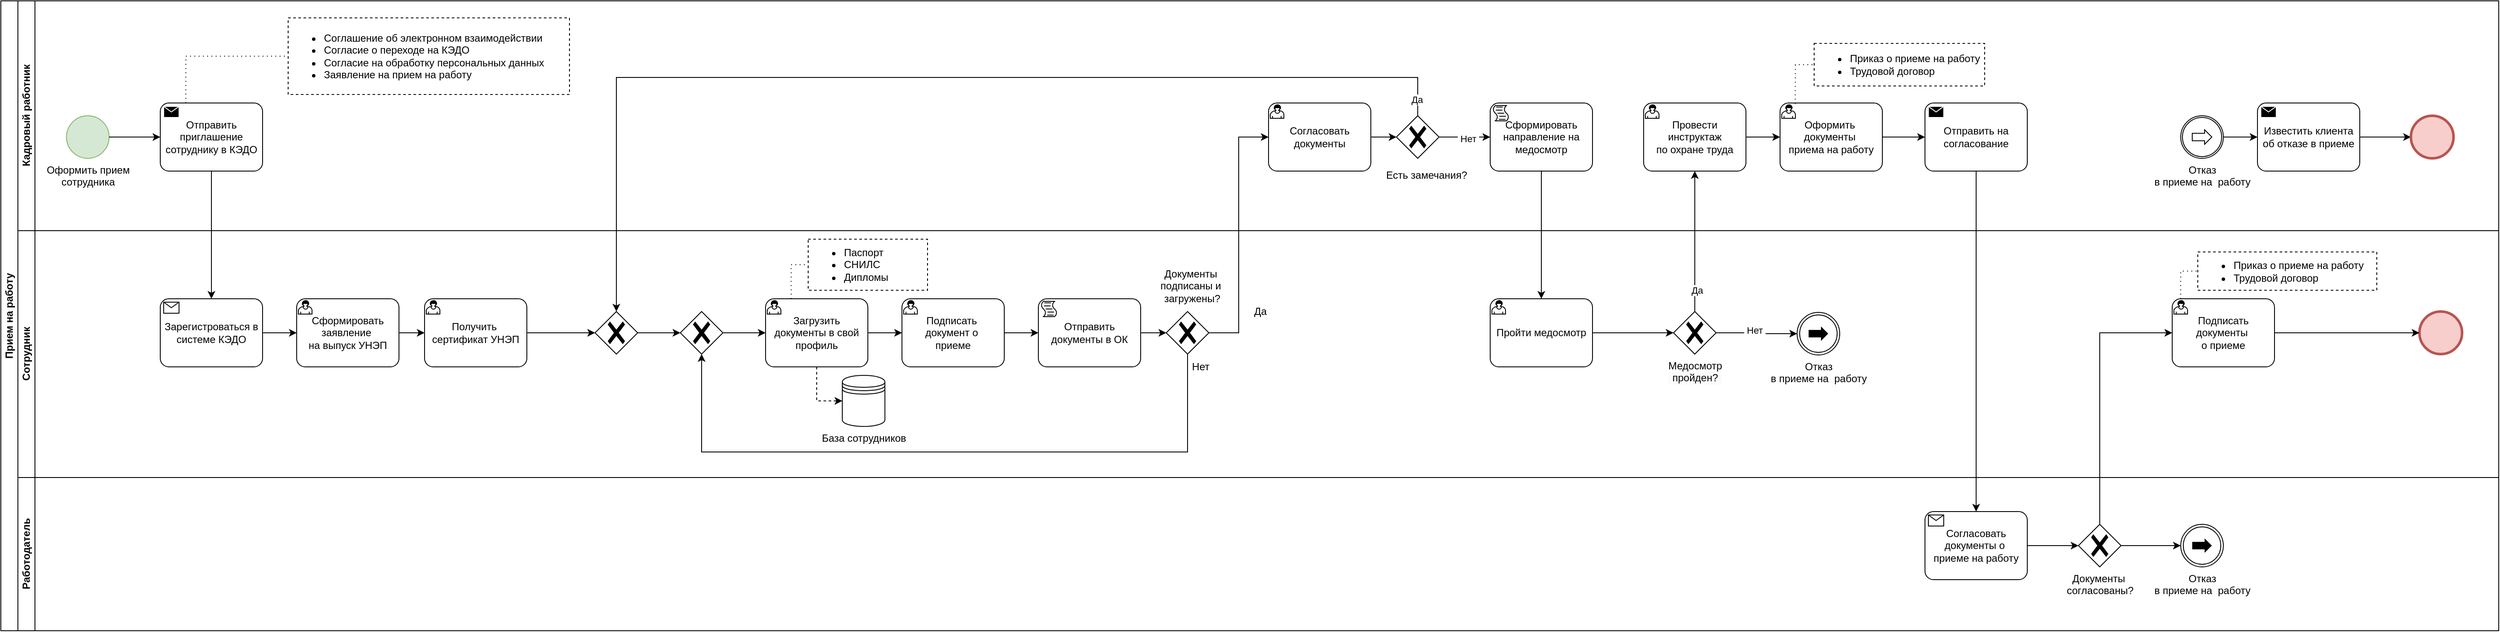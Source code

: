 <mxfile version="24.4.8" type="github">
  <diagram name="Страница — 1" id="LrOz8V3_CL4yAccr49bo">
    <mxGraphModel dx="1991" dy="1109" grid="1" gridSize="10" guides="1" tooltips="1" connect="1" arrows="1" fold="1" page="1" pageScale="1" pageWidth="827" pageHeight="1169" math="0" shadow="0">
      <root>
        <mxCell id="0" />
        <mxCell id="1" parent="0" />
        <mxCell id="-4OjDh-mR03Cg_0oIZPv-1" value="Прием на работу" style="swimlane;html=1;childLayout=stackLayout;resizeParent=1;resizeParentMax=0;horizontal=0;startSize=20;horizontalStack=0;whiteSpace=wrap;container=1;perimeter=none;" vertex="1" parent="1">
          <mxGeometry x="20" y="60" width="2930" height="740" as="geometry" />
        </mxCell>
        <mxCell id="-4OjDh-mR03Cg_0oIZPv-15" style="edgeStyle=orthogonalEdgeStyle;rounded=0;orthogonalLoop=1;jettySize=auto;html=1;entryX=0.5;entryY=0;entryDx=0;entryDy=0;entryPerimeter=0;" edge="1" parent="-4OjDh-mR03Cg_0oIZPv-1" source="-4OjDh-mR03Cg_0oIZPv-14" target="-4OjDh-mR03Cg_0oIZPv-13">
          <mxGeometry relative="1" as="geometry" />
        </mxCell>
        <mxCell id="-4OjDh-mR03Cg_0oIZPv-51" style="edgeStyle=orthogonalEdgeStyle;rounded=0;orthogonalLoop=1;jettySize=auto;html=1;entryX=0;entryY=0.5;entryDx=0;entryDy=0;entryPerimeter=0;" edge="1" parent="-4OjDh-mR03Cg_0oIZPv-1" source="-4OjDh-mR03Cg_0oIZPv-40" target="-4OjDh-mR03Cg_0oIZPv-57">
          <mxGeometry relative="1" as="geometry">
            <mxPoint x="1347" y="180" as="targetPoint" />
          </mxGeometry>
        </mxCell>
        <mxCell id="-4OjDh-mR03Cg_0oIZPv-64" style="edgeStyle=orthogonalEdgeStyle;rounded=0;orthogonalLoop=1;jettySize=auto;html=1;entryX=0.5;entryY=0;entryDx=0;entryDy=0;entryPerimeter=0;" edge="1" parent="-4OjDh-mR03Cg_0oIZPv-1" source="-4OjDh-mR03Cg_0oIZPv-60" target="-4OjDh-mR03Cg_0oIZPv-63">
          <mxGeometry relative="1" as="geometry">
            <Array as="points">
              <mxPoint x="1662" y="90" />
              <mxPoint x="722" y="90" />
            </Array>
          </mxGeometry>
        </mxCell>
        <mxCell id="-4OjDh-mR03Cg_0oIZPv-136" value="&amp;nbsp;Да&amp;nbsp;" style="edgeLabel;html=1;align=center;verticalAlign=middle;resizable=0;points=[];" vertex="1" connectable="0" parent="-4OjDh-mR03Cg_0oIZPv-64">
          <mxGeometry x="-0.97" y="1" relative="1" as="geometry">
            <mxPoint as="offset" />
          </mxGeometry>
        </mxCell>
        <mxCell id="-4OjDh-mR03Cg_0oIZPv-68" style="edgeStyle=orthogonalEdgeStyle;rounded=0;orthogonalLoop=1;jettySize=auto;html=1;entryX=0.5;entryY=0;entryDx=0;entryDy=0;entryPerimeter=0;" edge="1" parent="-4OjDh-mR03Cg_0oIZPv-1" source="-4OjDh-mR03Cg_0oIZPv-65" target="-4OjDh-mR03Cg_0oIZPv-67">
          <mxGeometry relative="1" as="geometry" />
        </mxCell>
        <mxCell id="-4OjDh-mR03Cg_0oIZPv-85" style="edgeStyle=orthogonalEdgeStyle;rounded=0;orthogonalLoop=1;jettySize=auto;html=1;" edge="1" parent="-4OjDh-mR03Cg_0oIZPv-1" source="-4OjDh-mR03Cg_0oIZPv-69" target="-4OjDh-mR03Cg_0oIZPv-84">
          <mxGeometry relative="1" as="geometry" />
        </mxCell>
        <mxCell id="-4OjDh-mR03Cg_0oIZPv-107" value="&amp;nbsp; Да&amp;nbsp;" style="edgeLabel;html=1;align=center;verticalAlign=middle;resizable=0;points=[];" vertex="1" connectable="0" parent="-4OjDh-mR03Cg_0oIZPv-85">
          <mxGeometry x="-0.693" y="-1" relative="1" as="geometry">
            <mxPoint as="offset" />
          </mxGeometry>
        </mxCell>
        <mxCell id="-4OjDh-mR03Cg_0oIZPv-92" style="edgeStyle=orthogonalEdgeStyle;rounded=0;orthogonalLoop=1;jettySize=auto;html=1;entryX=0.5;entryY=0;entryDx=0;entryDy=0;entryPerimeter=0;" edge="1" parent="-4OjDh-mR03Cg_0oIZPv-1" source="-4OjDh-mR03Cg_0oIZPv-89" target="-4OjDh-mR03Cg_0oIZPv-91">
          <mxGeometry relative="1" as="geometry" />
        </mxCell>
        <mxCell id="-4OjDh-mR03Cg_0oIZPv-2" value="Кадровый работник" style="swimlane;html=1;startSize=20;horizontal=0;perimeter=backbonePerimeter;" vertex="1" parent="-4OjDh-mR03Cg_0oIZPv-1">
          <mxGeometry x="20" width="2910" height="270" as="geometry" />
        </mxCell>
        <mxCell id="-4OjDh-mR03Cg_0oIZPv-5" value="Оформить прием&lt;div&gt;сотрудника&lt;/div&gt;" style="points=[[0.145,0.145,0],[0.5,0,0],[0.855,0.145,0],[1,0.5,0],[0.855,0.855,0],[0.5,1,0],[0.145,0.855,0],[0,0.5,0]];shape=mxgraph.bpmn.event;html=1;verticalLabelPosition=bottom;labelBackgroundColor=#ffffff;verticalAlign=top;align=center;perimeter=ellipsePerimeter;outlineConnect=0;aspect=fixed;outline=standard;symbol=general;fillColor=#d5e8d4;strokeColor=#82b366;" vertex="1" parent="-4OjDh-mR03Cg_0oIZPv-2">
          <mxGeometry x="57" y="135" width="50" height="50" as="geometry" />
        </mxCell>
        <mxCell id="-4OjDh-mR03Cg_0oIZPv-7" value="&lt;ul&gt;&lt;li&gt;Соглашение об электронном взаимодействии&lt;/li&gt;&lt;li&gt;Согласие о переходе на КЭДО&lt;/li&gt;&lt;li&gt;Согласие на обработку персональных данных&lt;/li&gt;&lt;li&gt;Заявление на прием на работу&lt;/li&gt;&lt;/ul&gt;" style="text;html=1;strokeColor=default;fillColor=none;align=left;verticalAlign=middle;whiteSpace=wrap;rounded=0;dashed=1;perimeterSpacing=1;perimeter=orthogonalPerimeter;absoluteArcSize=0;" vertex="1" parent="-4OjDh-mR03Cg_0oIZPv-2">
          <mxGeometry x="317" y="20" width="330" height="90" as="geometry" />
        </mxCell>
        <mxCell id="-4OjDh-mR03Cg_0oIZPv-8" value="" style="edgeStyle=elbowEdgeStyle;fontSize=12;html=1;endFill=0;startFill=0;endSize=6;startSize=6;dashed=1;dashPattern=1 4;endArrow=none;startArrow=none;rounded=0;exitX=0.25;exitY=0;exitDx=0;exitDy=0;exitPerimeter=0;entryX=0;entryY=0.5;entryDx=0;entryDy=0;" edge="1" parent="-4OjDh-mR03Cg_0oIZPv-2" source="-4OjDh-mR03Cg_0oIZPv-14" target="-4OjDh-mR03Cg_0oIZPv-7">
          <mxGeometry width="160" relative="1" as="geometry">
            <mxPoint x="27" y="120" as="sourcePoint" />
            <mxPoint x="187" y="59" as="targetPoint" />
            <Array as="points">
              <mxPoint x="197" y="90" />
            </Array>
          </mxGeometry>
        </mxCell>
        <mxCell id="-4OjDh-mR03Cg_0oIZPv-14" value="Отправить приглашение сотруднику в КЭДО" style="points=[[0.25,0,0],[0.5,0,0],[0.75,0,0],[1,0.25,0],[1,0.5,0],[1,0.75,0],[0.75,1,0],[0.5,1,0],[0.25,1,0],[0,0.75,0],[0,0.5,0],[0,0.25,0]];shape=mxgraph.bpmn.task;whiteSpace=wrap;rectStyle=rounded;size=10;html=1;container=1;expand=0;collapsible=0;taskMarker=send;" vertex="1" parent="-4OjDh-mR03Cg_0oIZPv-2">
          <mxGeometry x="167" y="120" width="120" height="80" as="geometry" />
        </mxCell>
        <mxCell id="-4OjDh-mR03Cg_0oIZPv-61" style="edgeStyle=orthogonalEdgeStyle;rounded=0;orthogonalLoop=1;jettySize=auto;html=1;" edge="1" parent="-4OjDh-mR03Cg_0oIZPv-2" source="-4OjDh-mR03Cg_0oIZPv-57" target="-4OjDh-mR03Cg_0oIZPv-60">
          <mxGeometry relative="1" as="geometry" />
        </mxCell>
        <mxCell id="-4OjDh-mR03Cg_0oIZPv-57" value="Согласовать&lt;div&gt;документы&lt;/div&gt;" style="points=[[0.25,0,0],[0.5,0,0],[0.75,0,0],[1,0.25,0],[1,0.5,0],[1,0.75,0],[0.75,1,0],[0.5,1,0],[0.25,1,0],[0,0.75,0],[0,0.5,0],[0,0.25,0]];shape=mxgraph.bpmn.task;whiteSpace=wrap;rectStyle=rounded;size=10;html=1;container=1;expand=0;collapsible=0;taskMarker=user;" vertex="1" parent="-4OjDh-mR03Cg_0oIZPv-2">
          <mxGeometry x="1467" y="120" width="120" height="80" as="geometry" />
        </mxCell>
        <mxCell id="-4OjDh-mR03Cg_0oIZPv-55" value="&lt;span style=&quot;background-color: rgb(255, 255, 255);&quot;&gt;Есть замечания?&lt;/span&gt;" style="text;html=1;align=center;verticalAlign=middle;resizable=0;points=[];autosize=1;strokeColor=none;fillColor=none;" vertex="1" parent="-4OjDh-mR03Cg_0oIZPv-2">
          <mxGeometry x="1592" y="190" width="120" height="30" as="geometry" />
        </mxCell>
        <mxCell id="-4OjDh-mR03Cg_0oIZPv-60" value="" style="points=[[0.25,0.25,0],[0.5,0,0],[0.75,0.25,0],[1,0.5,0],[0.75,0.75,0],[0.5,1,0],[0.25,0.75,0],[0,0.5,0]];shape=mxgraph.bpmn.gateway2;html=1;verticalLabelPosition=bottom;labelBackgroundColor=#ffffff;verticalAlign=top;align=center;perimeter=rhombusPerimeter;outlineConnect=0;outline=none;symbol=none;gwType=exclusive;" vertex="1" parent="-4OjDh-mR03Cg_0oIZPv-2">
          <mxGeometry x="1617" y="135" width="50" height="50" as="geometry" />
        </mxCell>
        <mxCell id="-4OjDh-mR03Cg_0oIZPv-65" value="Сформировать&lt;div&gt;направление на медосмотр&lt;/div&gt;" style="points=[[0.25,0,0],[0.5,0,0],[0.75,0,0],[1,0.25,0],[1,0.5,0],[1,0.75,0],[0.75,1,0],[0.5,1,0],[0.25,1,0],[0,0.75,0],[0,0.5,0],[0,0.25,0]];shape=mxgraph.bpmn.task;whiteSpace=wrap;rectStyle=rounded;size=10;html=1;container=1;expand=0;collapsible=0;taskMarker=script;" vertex="1" parent="-4OjDh-mR03Cg_0oIZPv-2">
          <mxGeometry x="1727" y="120" width="120" height="80" as="geometry" />
        </mxCell>
        <mxCell id="-4OjDh-mR03Cg_0oIZPv-66" style="edgeStyle=orthogonalEdgeStyle;rounded=0;orthogonalLoop=1;jettySize=auto;html=1;entryX=0;entryY=0.5;entryDx=0;entryDy=0;entryPerimeter=0;" edge="1" parent="-4OjDh-mR03Cg_0oIZPv-2" source="-4OjDh-mR03Cg_0oIZPv-60" target="-4OjDh-mR03Cg_0oIZPv-65">
          <mxGeometry relative="1" as="geometry" />
        </mxCell>
        <mxCell id="-4OjDh-mR03Cg_0oIZPv-135" value="&amp;nbsp;Нет&amp;nbsp;" style="edgeLabel;html=1;align=center;verticalAlign=middle;resizable=0;points=[];" vertex="1" connectable="0" parent="-4OjDh-mR03Cg_0oIZPv-66">
          <mxGeometry x="0.137" y="-2" relative="1" as="geometry">
            <mxPoint as="offset" />
          </mxGeometry>
        </mxCell>
        <mxCell id="-4OjDh-mR03Cg_0oIZPv-87" value="" style="edgeStyle=orthogonalEdgeStyle;rounded=0;orthogonalLoop=1;jettySize=auto;html=1;" edge="1" parent="-4OjDh-mR03Cg_0oIZPv-2" source="-4OjDh-mR03Cg_0oIZPv-84" target="-4OjDh-mR03Cg_0oIZPv-86">
          <mxGeometry relative="1" as="geometry" />
        </mxCell>
        <mxCell id="-4OjDh-mR03Cg_0oIZPv-84" value="Провести инструктаж&lt;div&gt;по охране труда&lt;/div&gt;" style="points=[[0.25,0,0],[0.5,0,0],[0.75,0,0],[1,0.25,0],[1,0.5,0],[1,0.75,0],[0.75,1,0],[0.5,1,0],[0.25,1,0],[0,0.75,0],[0,0.5,0],[0,0.25,0]];shape=mxgraph.bpmn.task;whiteSpace=wrap;rectStyle=rounded;size=10;html=1;container=1;expand=0;collapsible=0;taskMarker=user;" vertex="1" parent="-4OjDh-mR03Cg_0oIZPv-2">
          <mxGeometry x="1907" y="120" width="120" height="80" as="geometry" />
        </mxCell>
        <mxCell id="-4OjDh-mR03Cg_0oIZPv-86" value="Оформить&amp;nbsp; документы&amp;nbsp;&lt;div&gt;приема на работу&lt;/div&gt;" style="points=[[0.25,0,0],[0.5,0,0],[0.75,0,0],[1,0.25,0],[1,0.5,0],[1,0.75,0],[0.75,1,0],[0.5,1,0],[0.25,1,0],[0,0.75,0],[0,0.5,0],[0,0.25,0]];shape=mxgraph.bpmn.task;whiteSpace=wrap;rectStyle=rounded;size=10;html=1;container=1;expand=0;collapsible=0;taskMarker=user;" vertex="1" parent="-4OjDh-mR03Cg_0oIZPv-2">
          <mxGeometry x="2067" y="120" width="120" height="80" as="geometry" />
        </mxCell>
        <mxCell id="-4OjDh-mR03Cg_0oIZPv-89" value="Отправить на согласование" style="points=[[0.25,0,0],[0.5,0,0],[0.75,0,0],[1,0.25,0],[1,0.5,0],[1,0.75,0],[0.75,1,0],[0.5,1,0],[0.25,1,0],[0,0.75,0],[0,0.5,0],[0,0.25,0]];shape=mxgraph.bpmn.task;whiteSpace=wrap;rectStyle=rounded;size=10;html=1;container=1;expand=0;collapsible=0;taskMarker=send;" vertex="1" parent="-4OjDh-mR03Cg_0oIZPv-2">
          <mxGeometry x="2237" y="120" width="120" height="80" as="geometry" />
        </mxCell>
        <mxCell id="-4OjDh-mR03Cg_0oIZPv-90" style="edgeStyle=orthogonalEdgeStyle;rounded=0;orthogonalLoop=1;jettySize=auto;html=1;entryX=0;entryY=0.5;entryDx=0;entryDy=0;entryPerimeter=0;" edge="1" parent="-4OjDh-mR03Cg_0oIZPv-2" source="-4OjDh-mR03Cg_0oIZPv-86" target="-4OjDh-mR03Cg_0oIZPv-89">
          <mxGeometry relative="1" as="geometry" />
        </mxCell>
        <mxCell id="-4OjDh-mR03Cg_0oIZPv-115" value="Отказ&lt;div&gt;в приеме на&amp;nbsp; работу&lt;/div&gt;" style="points=[[0.145,0.145,0],[0.5,0,0],[0.855,0.145,0],[1,0.5,0],[0.855,0.855,0],[0.5,1,0],[0.145,0.855,0],[0,0.5,0]];shape=mxgraph.bpmn.event;html=1;verticalLabelPosition=bottom;labelBackgroundColor=#ffffff;verticalAlign=top;align=center;perimeter=ellipsePerimeter;outlineConnect=0;aspect=fixed;outline=catching;symbol=link;" vertex="1" parent="-4OjDh-mR03Cg_0oIZPv-2">
          <mxGeometry x="2537" y="135" width="50" height="50" as="geometry" />
        </mxCell>
        <mxCell id="-4OjDh-mR03Cg_0oIZPv-129" style="edgeStyle=orthogonalEdgeStyle;rounded=0;orthogonalLoop=1;jettySize=auto;html=1;" edge="1" parent="-4OjDh-mR03Cg_0oIZPv-2" source="-4OjDh-mR03Cg_0oIZPv-124" target="-4OjDh-mR03Cg_0oIZPv-128">
          <mxGeometry relative="1" as="geometry" />
        </mxCell>
        <mxCell id="-4OjDh-mR03Cg_0oIZPv-128" value="" style="points=[[0.145,0.145,0],[0.5,0,0],[0.855,0.145,0],[1,0.5,0],[0.855,0.855,0],[0.5,1,0],[0.145,0.855,0],[0,0.5,0]];shape=mxgraph.bpmn.event;html=1;verticalLabelPosition=bottom;labelBackgroundColor=#ffffff;verticalAlign=top;align=center;perimeter=ellipsePerimeter;outlineConnect=0;aspect=fixed;outline=end;symbol=terminate2;fillColor=#f8cecc;strokeColor=#b85450;" vertex="1" parent="-4OjDh-mR03Cg_0oIZPv-2">
          <mxGeometry x="2807" y="135" width="50" height="50" as="geometry" />
        </mxCell>
        <mxCell id="-4OjDh-mR03Cg_0oIZPv-130" value="" style="edgeStyle=orthogonalEdgeStyle;rounded=0;orthogonalLoop=1;jettySize=auto;html=1;entryX=0;entryY=0.5;entryDx=0;entryDy=0;entryPerimeter=0;" edge="1" parent="-4OjDh-mR03Cg_0oIZPv-2" source="-4OjDh-mR03Cg_0oIZPv-115" target="-4OjDh-mR03Cg_0oIZPv-124">
          <mxGeometry relative="1" as="geometry">
            <mxPoint x="2647" y="220" as="sourcePoint" />
            <mxPoint x="2857" y="220" as="targetPoint" />
          </mxGeometry>
        </mxCell>
        <mxCell id="-4OjDh-mR03Cg_0oIZPv-124" value="Известить клиента&lt;div&gt;об отказе в приеме&lt;/div&gt;" style="points=[[0.25,0,0],[0.5,0,0],[0.75,0,0],[1,0.25,0],[1,0.5,0],[1,0.75,0],[0.75,1,0],[0.5,1,0],[0.25,1,0],[0,0.75,0],[0,0.5,0],[0,0.25,0]];shape=mxgraph.bpmn.task;whiteSpace=wrap;rectStyle=rounded;size=10;html=1;container=1;expand=0;collapsible=0;taskMarker=send;" vertex="1" parent="-4OjDh-mR03Cg_0oIZPv-2">
          <mxGeometry x="2627" y="120" width="120" height="80" as="geometry" />
        </mxCell>
        <mxCell id="-4OjDh-mR03Cg_0oIZPv-131" value="&lt;ul&gt;&lt;li&gt;Приказ о приеме на работу&lt;/li&gt;&lt;li&gt;Трудовой договор&lt;/li&gt;&lt;/ul&gt;" style="text;html=1;strokeColor=default;fillColor=none;align=left;verticalAlign=middle;whiteSpace=wrap;rounded=0;dashed=1;perimeterSpacing=1;perimeter=orthogonalPerimeter;absoluteArcSize=0;" vertex="1" parent="-4OjDh-mR03Cg_0oIZPv-2">
          <mxGeometry x="2107" y="50" width="200" height="50" as="geometry" />
        </mxCell>
        <mxCell id="-4OjDh-mR03Cg_0oIZPv-133" value="" style="edgeStyle=elbowEdgeStyle;fontSize=12;html=1;endFill=0;startFill=0;endSize=6;startSize=6;dashed=1;dashPattern=1 4;endArrow=none;startArrow=none;rounded=0;exitX=0.148;exitY=0.012;exitDx=0;exitDy=0;exitPerimeter=0;entryX=0;entryY=0.5;entryDx=0;entryDy=0;" edge="1" parent="-4OjDh-mR03Cg_0oIZPv-2" source="-4OjDh-mR03Cg_0oIZPv-86" target="-4OjDh-mR03Cg_0oIZPv-131">
          <mxGeometry width="160" relative="1" as="geometry">
            <mxPoint x="1967" y="60" as="sourcePoint" />
            <mxPoint x="2127" y="60" as="targetPoint" />
            <Array as="points">
              <mxPoint x="2085" y="90" />
            </Array>
          </mxGeometry>
        </mxCell>
        <mxCell id="-4OjDh-mR03Cg_0oIZPv-138" style="edgeStyle=orthogonalEdgeStyle;rounded=0;orthogonalLoop=1;jettySize=auto;html=1;entryX=0;entryY=0.5;entryDx=0;entryDy=0;entryPerimeter=0;" edge="1" parent="-4OjDh-mR03Cg_0oIZPv-2" source="-4OjDh-mR03Cg_0oIZPv-5" target="-4OjDh-mR03Cg_0oIZPv-14">
          <mxGeometry relative="1" as="geometry" />
        </mxCell>
        <mxCell id="-4OjDh-mR03Cg_0oIZPv-3" value="Сотрудник" style="swimlane;html=1;startSize=20;horizontal=0;" vertex="1" parent="-4OjDh-mR03Cg_0oIZPv-1">
          <mxGeometry x="20" y="270" width="2910" height="290" as="geometry" />
        </mxCell>
        <mxCell id="-4OjDh-mR03Cg_0oIZPv-13" value="Зарегистроваться в системе КЭДО" style="points=[[0.25,0,0],[0.5,0,0],[0.75,0,0],[1,0.25,0],[1,0.5,0],[1,0.75,0],[0.75,1,0],[0.5,1,0],[0.25,1,0],[0,0.75,0],[0,0.5,0],[0,0.25,0]];shape=mxgraph.bpmn.task;whiteSpace=wrap;rectStyle=rounded;size=10;html=1;container=1;expand=0;collapsible=0;taskMarker=receive;" vertex="1" parent="-4OjDh-mR03Cg_0oIZPv-3">
          <mxGeometry x="167" y="80" width="120" height="80" as="geometry" />
        </mxCell>
        <mxCell id="-4OjDh-mR03Cg_0oIZPv-20" value="Сформировать заявление&amp;nbsp;&lt;div&gt;на выпуск УНЭП&lt;/div&gt;" style="points=[[0.25,0,0],[0.5,0,0],[0.75,0,0],[1,0.25,0],[1,0.5,0],[1,0.75,0],[0.75,1,0],[0.5,1,0],[0.25,1,0],[0,0.75,0],[0,0.5,0],[0,0.25,0]];shape=mxgraph.bpmn.task;whiteSpace=wrap;rectStyle=rounded;size=10;html=1;container=1;expand=0;collapsible=0;taskMarker=user;" vertex="1" parent="-4OjDh-mR03Cg_0oIZPv-3">
          <mxGeometry x="327" y="80" width="120" height="80" as="geometry" />
        </mxCell>
        <mxCell id="-4OjDh-mR03Cg_0oIZPv-21" style="edgeStyle=orthogonalEdgeStyle;rounded=0;orthogonalLoop=1;jettySize=auto;html=1;entryX=0;entryY=0.5;entryDx=0;entryDy=0;entryPerimeter=0;" edge="1" parent="-4OjDh-mR03Cg_0oIZPv-3" source="-4OjDh-mR03Cg_0oIZPv-13" target="-4OjDh-mR03Cg_0oIZPv-20">
          <mxGeometry relative="1" as="geometry" />
        </mxCell>
        <mxCell id="-4OjDh-mR03Cg_0oIZPv-38" value="" style="edgeStyle=orthogonalEdgeStyle;rounded=0;orthogonalLoop=1;jettySize=auto;html=1;" edge="1" parent="-4OjDh-mR03Cg_0oIZPv-3" source="-4OjDh-mR03Cg_0oIZPv-63" target="-4OjDh-mR03Cg_0oIZPv-37">
          <mxGeometry relative="1" as="geometry" />
        </mxCell>
        <mxCell id="-4OjDh-mR03Cg_0oIZPv-22" value="Получить&amp;nbsp;&lt;div&gt;сертификат УНЭП&lt;/div&gt;" style="points=[[0.25,0,0],[0.5,0,0],[0.75,0,0],[1,0.25,0],[1,0.5,0],[1,0.75,0],[0.75,1,0],[0.5,1,0],[0.25,1,0],[0,0.75,0],[0,0.5,0],[0,0.25,0]];shape=mxgraph.bpmn.task;whiteSpace=wrap;rectStyle=rounded;size=10;html=1;container=1;expand=0;collapsible=0;taskMarker=user;" vertex="1" parent="-4OjDh-mR03Cg_0oIZPv-3">
          <mxGeometry x="477" y="80" width="120" height="80" as="geometry" />
        </mxCell>
        <mxCell id="-4OjDh-mR03Cg_0oIZPv-25" style="edgeStyle=orthogonalEdgeStyle;rounded=0;orthogonalLoop=1;jettySize=auto;html=1;entryX=0;entryY=0.5;entryDx=0;entryDy=0;entryPerimeter=0;" edge="1" parent="-4OjDh-mR03Cg_0oIZPv-3" source="-4OjDh-mR03Cg_0oIZPv-20" target="-4OjDh-mR03Cg_0oIZPv-22">
          <mxGeometry relative="1" as="geometry" />
        </mxCell>
        <mxCell id="-4OjDh-mR03Cg_0oIZPv-30" style="edgeStyle=orthogonalEdgeStyle;rounded=0;orthogonalLoop=1;jettySize=auto;html=1;" edge="1" parent="-4OjDh-mR03Cg_0oIZPv-3" source="-4OjDh-mR03Cg_0oIZPv-26" target="-4OjDh-mR03Cg_0oIZPv-29">
          <mxGeometry relative="1" as="geometry" />
        </mxCell>
        <mxCell id="-4OjDh-mR03Cg_0oIZPv-35" style="edgeStyle=orthogonalEdgeStyle;rounded=0;orthogonalLoop=1;jettySize=auto;html=1;entryX=0;entryY=0.5;entryDx=0;entryDy=0;dashed=1;" edge="1" parent="-4OjDh-mR03Cg_0oIZPv-3" source="-4OjDh-mR03Cg_0oIZPv-26" target="-4OjDh-mR03Cg_0oIZPv-34">
          <mxGeometry relative="1" as="geometry" />
        </mxCell>
        <mxCell id="-4OjDh-mR03Cg_0oIZPv-26" value="Загрузить документы в свой профиль" style="points=[[0.25,0,0],[0.5,0,0],[0.75,0,0],[1,0.25,0],[1,0.5,0],[1,0.75,0],[0.75,1,0],[0.5,1,0],[0.25,1,0],[0,0.75,0],[0,0.5,0],[0,0.25,0]];shape=mxgraph.bpmn.task;whiteSpace=wrap;rectStyle=rounded;size=10;html=1;container=1;expand=0;collapsible=0;taskMarker=user;" vertex="1" parent="-4OjDh-mR03Cg_0oIZPv-3">
          <mxGeometry x="877" y="80" width="120" height="80" as="geometry" />
        </mxCell>
        <mxCell id="-4OjDh-mR03Cg_0oIZPv-44" style="edgeStyle=orthogonalEdgeStyle;rounded=0;orthogonalLoop=1;jettySize=auto;html=1;" edge="1" parent="-4OjDh-mR03Cg_0oIZPv-3" source="-4OjDh-mR03Cg_0oIZPv-29" target="-4OjDh-mR03Cg_0oIZPv-43">
          <mxGeometry relative="1" as="geometry" />
        </mxCell>
        <mxCell id="-4OjDh-mR03Cg_0oIZPv-29" value="Подписать&amp;nbsp;&lt;div&gt;документ о&amp;nbsp;&lt;/div&gt;&lt;div&gt;приеме&lt;/div&gt;" style="points=[[0.25,0,0],[0.5,0,0],[0.75,0,0],[1,0.25,0],[1,0.5,0],[1,0.75,0],[0.75,1,0],[0.5,1,0],[0.25,1,0],[0,0.75,0],[0,0.5,0],[0,0.25,0]];shape=mxgraph.bpmn.task;whiteSpace=wrap;rectStyle=rounded;size=10;html=1;container=1;expand=0;collapsible=0;taskMarker=user;" vertex="1" parent="-4OjDh-mR03Cg_0oIZPv-3">
          <mxGeometry x="1037" y="80" width="120" height="80" as="geometry" />
        </mxCell>
        <mxCell id="-4OjDh-mR03Cg_0oIZPv-31" value="&lt;ul&gt;&lt;li&gt;Паспорт&lt;/li&gt;&lt;li&gt;СНИЛС&lt;/li&gt;&lt;li&gt;Дипломы&lt;/li&gt;&lt;/ul&gt;" style="text;html=1;strokeColor=default;fillColor=none;align=left;verticalAlign=middle;whiteSpace=wrap;rounded=0;dashed=1;perimeterSpacing=1;perimeter=orthogonalPerimeter;absoluteArcSize=0;" vertex="1" parent="-4OjDh-mR03Cg_0oIZPv-3">
          <mxGeometry x="927" y="10" width="140" height="60" as="geometry" />
        </mxCell>
        <mxCell id="-4OjDh-mR03Cg_0oIZPv-33" value="" style="edgeStyle=elbowEdgeStyle;fontSize=12;html=1;endFill=0;startFill=0;endSize=6;startSize=6;dashed=1;dashPattern=1 4;endArrow=none;startArrow=none;rounded=0;exitX=0.25;exitY=0;exitDx=0;exitDy=0;exitPerimeter=0;entryX=0;entryY=0.5;entryDx=0;entryDy=0;" edge="1" parent="-4OjDh-mR03Cg_0oIZPv-3" source="-4OjDh-mR03Cg_0oIZPv-26" target="-4OjDh-mR03Cg_0oIZPv-31">
          <mxGeometry width="160" relative="1" as="geometry">
            <mxPoint x="717" y="10" as="sourcePoint" />
            <mxPoint x="877" y="10" as="targetPoint" />
            <Array as="points">
              <mxPoint x="907" y="60" />
            </Array>
          </mxGeometry>
        </mxCell>
        <mxCell id="-4OjDh-mR03Cg_0oIZPv-34" value="База сотрудников" style="shape=datastore;html=1;labelPosition=center;verticalLabelPosition=bottom;align=center;verticalAlign=top;" vertex="1" parent="-4OjDh-mR03Cg_0oIZPv-3">
          <mxGeometry x="967" y="170" width="50" height="60" as="geometry" />
        </mxCell>
        <mxCell id="-4OjDh-mR03Cg_0oIZPv-37" value="" style="points=[[0.25,0.25,0],[0.5,0,0],[0.75,0.25,0],[1,0.5,0],[0.75,0.75,0],[0.5,1,0],[0.25,0.75,0],[0,0.5,0]];shape=mxgraph.bpmn.gateway2;html=1;verticalLabelPosition=bottom;labelBackgroundColor=#ffffff;verticalAlign=top;align=center;perimeter=rhombusPerimeter;outlineConnect=0;outline=none;symbol=none;gwType=exclusive;" vertex="1" parent="-4OjDh-mR03Cg_0oIZPv-3">
          <mxGeometry x="777" y="95" width="50" height="50" as="geometry" />
        </mxCell>
        <mxCell id="-4OjDh-mR03Cg_0oIZPv-39" style="edgeStyle=orthogonalEdgeStyle;rounded=0;orthogonalLoop=1;jettySize=auto;html=1;entryX=0;entryY=0.5;entryDx=0;entryDy=0;entryPerimeter=0;" edge="1" parent="-4OjDh-mR03Cg_0oIZPv-3" source="-4OjDh-mR03Cg_0oIZPv-37" target="-4OjDh-mR03Cg_0oIZPv-26">
          <mxGeometry relative="1" as="geometry" />
        </mxCell>
        <mxCell id="-4OjDh-mR03Cg_0oIZPv-42" style="edgeStyle=orthogonalEdgeStyle;rounded=0;orthogonalLoop=1;jettySize=auto;html=1;entryX=0.5;entryY=1;entryDx=0;entryDy=0;entryPerimeter=0;" edge="1" parent="-4OjDh-mR03Cg_0oIZPv-3" source="-4OjDh-mR03Cg_0oIZPv-40" target="-4OjDh-mR03Cg_0oIZPv-37">
          <mxGeometry relative="1" as="geometry">
            <Array as="points">
              <mxPoint x="1372" y="260" />
              <mxPoint x="802" y="260" />
            </Array>
          </mxGeometry>
        </mxCell>
        <mxCell id="-4OjDh-mR03Cg_0oIZPv-43" value="Отправить документы в ОК" style="points=[[0.25,0,0],[0.5,0,0],[0.75,0,0],[1,0.25,0],[1,0.5,0],[1,0.75,0],[0.75,1,0],[0.5,1,0],[0.25,1,0],[0,0.75,0],[0,0.5,0],[0,0.25,0]];shape=mxgraph.bpmn.task;whiteSpace=wrap;rectStyle=rounded;size=10;html=1;container=1;expand=0;collapsible=0;taskMarker=script;" vertex="1" parent="-4OjDh-mR03Cg_0oIZPv-3">
          <mxGeometry x="1197" y="80" width="120" height="80" as="geometry" />
        </mxCell>
        <mxCell id="-4OjDh-mR03Cg_0oIZPv-45" style="edgeStyle=orthogonalEdgeStyle;rounded=0;orthogonalLoop=1;jettySize=auto;html=1;entryX=0;entryY=0.5;entryDx=0;entryDy=0;entryPerimeter=0;" edge="1" parent="-4OjDh-mR03Cg_0oIZPv-3" source="-4OjDh-mR03Cg_0oIZPv-43" target="-4OjDh-mR03Cg_0oIZPv-40">
          <mxGeometry relative="1" as="geometry" />
        </mxCell>
        <mxCell id="-4OjDh-mR03Cg_0oIZPv-48" value="" style="group" vertex="1" connectable="0" parent="-4OjDh-mR03Cg_0oIZPv-3">
          <mxGeometry x="1327" y="35" width="100" height="110" as="geometry" />
        </mxCell>
        <mxCell id="-4OjDh-mR03Cg_0oIZPv-40" value="" style="points=[[0.25,0.25,0],[0.5,0,0],[0.75,0.25,0],[1,0.5,0],[0.75,0.75,0],[0.5,1,0],[0.25,0.75,0],[0,0.5,0]];shape=mxgraph.bpmn.gateway2;html=1;verticalLabelPosition=bottom;labelBackgroundColor=#ffffff;verticalAlign=top;align=center;perimeter=rhombusPerimeter;outlineConnect=0;outline=none;symbol=none;gwType=exclusive;" vertex="1" parent="-4OjDh-mR03Cg_0oIZPv-48">
          <mxGeometry x="20" y="60" width="50" height="50" as="geometry" />
        </mxCell>
        <mxCell id="-4OjDh-mR03Cg_0oIZPv-47" value="&lt;span style=&quot;background-color: rgb(255, 255, 255);&quot;&gt;Документы&amp;nbsp;&lt;/span&gt;&lt;div&gt;подписаны и&amp;nbsp;&lt;/div&gt;&lt;div&gt;загружены?&lt;/div&gt;" style="text;html=1;align=center;verticalAlign=middle;resizable=0;points=[];autosize=1;strokeColor=none;fillColor=none;" vertex="1" parent="-4OjDh-mR03Cg_0oIZPv-48">
          <mxGeometry width="100" height="60" as="geometry" />
        </mxCell>
        <mxCell id="-4OjDh-mR03Cg_0oIZPv-49" value="&lt;div&gt;&lt;span style=&quot;background-color: initial;&quot;&gt;Нет&lt;/span&gt;&lt;br&gt;&lt;/div&gt;" style="text;html=1;align=center;verticalAlign=middle;resizable=0;points=[];autosize=1;strokeColor=none;fillColor=none;" vertex="1" parent="-4OjDh-mR03Cg_0oIZPv-3">
          <mxGeometry x="1367" y="145" width="40" height="30" as="geometry" />
        </mxCell>
        <mxCell id="-4OjDh-mR03Cg_0oIZPv-52" value="&lt;div&gt;&lt;span style=&quot;background-color: initial;&quot;&gt;Да&lt;/span&gt;&lt;br&gt;&lt;/div&gt;" style="text;html=1;align=center;verticalAlign=middle;resizable=0;points=[];autosize=1;strokeColor=none;fillColor=none;" vertex="1" parent="-4OjDh-mR03Cg_0oIZPv-3">
          <mxGeometry x="1437" y="80" width="40" height="30" as="geometry" />
        </mxCell>
        <mxCell id="-4OjDh-mR03Cg_0oIZPv-62" value="" style="edgeStyle=orthogonalEdgeStyle;rounded=0;orthogonalLoop=1;jettySize=auto;html=1;" edge="1" parent="-4OjDh-mR03Cg_0oIZPv-3" source="-4OjDh-mR03Cg_0oIZPv-22" target="-4OjDh-mR03Cg_0oIZPv-63">
          <mxGeometry relative="1" as="geometry">
            <mxPoint x="637" y="450" as="sourcePoint" />
            <mxPoint x="817" y="450" as="targetPoint" />
          </mxGeometry>
        </mxCell>
        <mxCell id="-4OjDh-mR03Cg_0oIZPv-63" value="" style="points=[[0.25,0.25,0],[0.5,0,0],[0.75,0.25,0],[1,0.5,0],[0.75,0.75,0],[0.5,1,0],[0.25,0.75,0],[0,0.5,0]];shape=mxgraph.bpmn.gateway2;html=1;verticalLabelPosition=bottom;labelBackgroundColor=#ffffff;verticalAlign=top;align=center;perimeter=rhombusPerimeter;outlineConnect=0;outline=none;symbol=none;gwType=exclusive;" vertex="1" parent="-4OjDh-mR03Cg_0oIZPv-3">
          <mxGeometry x="677" y="95" width="50" height="50" as="geometry" />
        </mxCell>
        <mxCell id="-4OjDh-mR03Cg_0oIZPv-67" value="Пройти медосмотр" style="points=[[0.25,0,0],[0.5,0,0],[0.75,0,0],[1,0.25,0],[1,0.5,0],[1,0.75,0],[0.75,1,0],[0.5,1,0],[0.25,1,0],[0,0.75,0],[0,0.5,0],[0,0.25,0]];shape=mxgraph.bpmn.task;whiteSpace=wrap;rectStyle=rounded;size=10;html=1;container=1;expand=0;collapsible=0;taskMarker=user;" vertex="1" parent="-4OjDh-mR03Cg_0oIZPv-3">
          <mxGeometry x="1727" y="80" width="120" height="80" as="geometry" />
        </mxCell>
        <mxCell id="-4OjDh-mR03Cg_0oIZPv-109" style="edgeStyle=orthogonalEdgeStyle;rounded=0;orthogonalLoop=1;jettySize=auto;html=1;entryX=0;entryY=0.5;entryDx=0;entryDy=0;entryPerimeter=0;" edge="1" parent="-4OjDh-mR03Cg_0oIZPv-3" source="-4OjDh-mR03Cg_0oIZPv-69" target="-4OjDh-mR03Cg_0oIZPv-110">
          <mxGeometry relative="1" as="geometry">
            <mxPoint x="2047" y="120" as="targetPoint" />
          </mxGeometry>
        </mxCell>
        <mxCell id="-4OjDh-mR03Cg_0oIZPv-137" value="&amp;nbsp;Нет&amp;nbsp;" style="edgeLabel;html=1;align=center;verticalAlign=middle;resizable=0;points=[];" vertex="1" connectable="0" parent="-4OjDh-mR03Cg_0oIZPv-109">
          <mxGeometry x="-0.073" y="3" relative="1" as="geometry">
            <mxPoint as="offset" />
          </mxGeometry>
        </mxCell>
        <mxCell id="-4OjDh-mR03Cg_0oIZPv-69" value="Медосмотр&lt;div style=&quot;background-color: rgb(251, 251, 251);&quot;&gt;пройден?&lt;/div&gt;" style="points=[[0.25,0.25,0],[0.5,0,0],[0.75,0.25,0],[1,0.5,0],[0.75,0.75,0],[0.5,1,0],[0.25,0.75,0],[0,0.5,0]];shape=mxgraph.bpmn.gateway2;html=1;verticalLabelPosition=bottom;labelBackgroundColor=#ffffff;verticalAlign=top;align=center;perimeter=rhombusPerimeter;outlineConnect=0;outline=none;symbol=none;gwType=exclusive;" vertex="1" parent="-4OjDh-mR03Cg_0oIZPv-3">
          <mxGeometry x="1942" y="95" width="50" height="50" as="geometry" />
        </mxCell>
        <mxCell id="-4OjDh-mR03Cg_0oIZPv-70" style="edgeStyle=orthogonalEdgeStyle;rounded=0;orthogonalLoop=1;jettySize=auto;html=1;entryX=0;entryY=0.5;entryDx=0;entryDy=0;entryPerimeter=0;" edge="1" parent="-4OjDh-mR03Cg_0oIZPv-3" source="-4OjDh-mR03Cg_0oIZPv-67" target="-4OjDh-mR03Cg_0oIZPv-69">
          <mxGeometry relative="1" as="geometry" />
        </mxCell>
        <mxCell id="-4OjDh-mR03Cg_0oIZPv-104" value="Подписать документы&amp;nbsp;&lt;div&gt;о приеме&lt;/div&gt;" style="points=[[0.25,0,0],[0.5,0,0],[0.75,0,0],[1,0.25,0],[1,0.5,0],[1,0.75,0],[0.75,1,0],[0.5,1,0],[0.25,1,0],[0,0.75,0],[0,0.5,0],[0,0.25,0]];shape=mxgraph.bpmn.task;whiteSpace=wrap;rectStyle=rounded;size=10;html=1;container=1;expand=0;collapsible=0;taskMarker=user;" vertex="1" parent="-4OjDh-mR03Cg_0oIZPv-3">
          <mxGeometry x="2527" y="80" width="120" height="80" as="geometry" />
        </mxCell>
        <mxCell id="-4OjDh-mR03Cg_0oIZPv-110" value="Отказ&lt;div&gt;в приеме на&amp;nbsp; работу&lt;/div&gt;" style="points=[[0.145,0.145,0],[0.5,0,0],[0.855,0.145,0],[1,0.5,0],[0.855,0.855,0],[0.5,1,0],[0.145,0.855,0],[0,0.5,0]];shape=mxgraph.bpmn.event;html=1;verticalLabelPosition=bottom;labelBackgroundColor=#ffffff;verticalAlign=top;align=center;perimeter=ellipsePerimeter;outlineConnect=0;aspect=fixed;outline=throwing;symbol=link;" vertex="1" parent="-4OjDh-mR03Cg_0oIZPv-3">
          <mxGeometry x="2087" y="96" width="50" height="50" as="geometry" />
        </mxCell>
        <mxCell id="-4OjDh-mR03Cg_0oIZPv-113" value="&lt;ul&gt;&lt;li&gt;Приказ о приеме на работу&lt;/li&gt;&lt;li&gt;Трудовой договор&lt;/li&gt;&lt;/ul&gt;" style="text;html=1;strokeColor=default;fillColor=none;align=left;verticalAlign=middle;whiteSpace=wrap;rounded=0;dashed=1;perimeterSpacing=1;perimeter=orthogonalPerimeter;absoluteArcSize=0;" vertex="1" parent="-4OjDh-mR03Cg_0oIZPv-3">
          <mxGeometry x="2557" y="25" width="210" height="45" as="geometry" />
        </mxCell>
        <mxCell id="-4OjDh-mR03Cg_0oIZPv-114" value="" style="edgeStyle=elbowEdgeStyle;fontSize=12;html=1;endFill=0;startFill=0;endSize=6;startSize=6;dashed=1;dashPattern=1 4;endArrow=none;startArrow=none;rounded=0;exitX=0.25;exitY=0;exitDx=0;exitDy=0;exitPerimeter=0;entryX=0;entryY=0.5;entryDx=0;entryDy=0;" edge="1" parent="-4OjDh-mR03Cg_0oIZPv-3" source="-4OjDh-mR03Cg_0oIZPv-104" target="-4OjDh-mR03Cg_0oIZPv-113">
          <mxGeometry width="160" relative="1" as="geometry">
            <mxPoint x="2367" y="40" as="sourcePoint" />
            <mxPoint x="2527" y="40" as="targetPoint" />
            <Array as="points">
              <mxPoint x="2537" y="60" />
            </Array>
          </mxGeometry>
        </mxCell>
        <mxCell id="-4OjDh-mR03Cg_0oIZPv-117" value="" style="points=[[0.145,0.145,0],[0.5,0,0],[0.855,0.145,0],[1,0.5,0],[0.855,0.855,0],[0.5,1,0],[0.145,0.855,0],[0,0.5,0]];shape=mxgraph.bpmn.event;html=1;verticalLabelPosition=bottom;labelBackgroundColor=#ffffff;verticalAlign=top;align=center;perimeter=ellipsePerimeter;outlineConnect=0;aspect=fixed;outline=end;symbol=terminate2;fillColor=#f8cecc;strokeColor=#b85450;" vertex="1" parent="-4OjDh-mR03Cg_0oIZPv-3">
          <mxGeometry x="2817" y="95" width="50" height="50" as="geometry" />
        </mxCell>
        <mxCell id="-4OjDh-mR03Cg_0oIZPv-118" style="edgeStyle=orthogonalEdgeStyle;rounded=0;orthogonalLoop=1;jettySize=auto;html=1;entryX=0;entryY=0.5;entryDx=0;entryDy=0;entryPerimeter=0;" edge="1" parent="-4OjDh-mR03Cg_0oIZPv-3" source="-4OjDh-mR03Cg_0oIZPv-104" target="-4OjDh-mR03Cg_0oIZPv-117">
          <mxGeometry relative="1" as="geometry" />
        </mxCell>
        <mxCell id="-4OjDh-mR03Cg_0oIZPv-4" value="Работодатель" style="swimlane;html=1;startSize=20;horizontal=0;" vertex="1" parent="-4OjDh-mR03Cg_0oIZPv-1">
          <mxGeometry x="20" y="560" width="2910" height="180" as="geometry" />
        </mxCell>
        <mxCell id="-4OjDh-mR03Cg_0oIZPv-94" style="edgeStyle=orthogonalEdgeStyle;rounded=0;orthogonalLoop=1;jettySize=auto;html=1;entryX=0;entryY=0.5;entryDx=0;entryDy=0;entryPerimeter=0;" edge="1" parent="-4OjDh-mR03Cg_0oIZPv-4" source="-4OjDh-mR03Cg_0oIZPv-91" target="-4OjDh-mR03Cg_0oIZPv-96">
          <mxGeometry relative="1" as="geometry">
            <mxPoint x="2487" y="80" as="targetPoint" />
          </mxGeometry>
        </mxCell>
        <mxCell id="-4OjDh-mR03Cg_0oIZPv-91" value="Согласовать документы о&amp;nbsp;&lt;div&gt;приеме на работу&lt;/div&gt;" style="points=[[0.25,0,0],[0.5,0,0],[0.75,0,0],[1,0.25,0],[1,0.5,0],[1,0.75,0],[0.75,1,0],[0.5,1,0],[0.25,1,0],[0,0.75,0],[0,0.5,0],[0,0.25,0]];shape=mxgraph.bpmn.task;whiteSpace=wrap;rectStyle=rounded;size=10;html=1;container=1;expand=0;collapsible=0;taskMarker=receive;" vertex="1" parent="-4OjDh-mR03Cg_0oIZPv-4">
          <mxGeometry x="2237" y="40" width="120" height="80" as="geometry" />
        </mxCell>
        <mxCell id="-4OjDh-mR03Cg_0oIZPv-96" value="Документы&amp;nbsp;&lt;div&gt;согласованы?&lt;/div&gt;" style="points=[[0.25,0.25,0],[0.5,0,0],[0.75,0.25,0],[1,0.5,0],[0.75,0.75,0],[0.5,1,0],[0.25,0.75,0],[0,0.5,0]];shape=mxgraph.bpmn.gateway2;html=1;verticalLabelPosition=bottom;labelBackgroundColor=#ffffff;verticalAlign=top;align=center;perimeter=rhombusPerimeter;outlineConnect=0;outline=none;symbol=none;gwType=exclusive;" vertex="1" parent="-4OjDh-mR03Cg_0oIZPv-4">
          <mxGeometry x="2417" y="55" width="50" height="50" as="geometry" />
        </mxCell>
        <mxCell id="-4OjDh-mR03Cg_0oIZPv-111" value="Отказ&lt;div&gt;в приеме на&amp;nbsp; работу&lt;/div&gt;" style="points=[[0.145,0.145,0],[0.5,0,0],[0.855,0.145,0],[1,0.5,0],[0.855,0.855,0],[0.5,1,0],[0.145,0.855,0],[0,0.5,0]];shape=mxgraph.bpmn.event;html=1;verticalLabelPosition=bottom;labelBackgroundColor=#ffffff;verticalAlign=top;align=center;perimeter=ellipsePerimeter;outlineConnect=0;aspect=fixed;outline=throwing;symbol=link;" vertex="1" parent="-4OjDh-mR03Cg_0oIZPv-4">
          <mxGeometry x="2537" y="55" width="50" height="50" as="geometry" />
        </mxCell>
        <mxCell id="-4OjDh-mR03Cg_0oIZPv-112" style="edgeStyle=orthogonalEdgeStyle;rounded=0;orthogonalLoop=1;jettySize=auto;html=1;entryX=0;entryY=0.5;entryDx=0;entryDy=0;entryPerimeter=0;" edge="1" parent="-4OjDh-mR03Cg_0oIZPv-4" source="-4OjDh-mR03Cg_0oIZPv-96" target="-4OjDh-mR03Cg_0oIZPv-111">
          <mxGeometry relative="1" as="geometry" />
        </mxCell>
        <mxCell id="-4OjDh-mR03Cg_0oIZPv-106" style="edgeStyle=orthogonalEdgeStyle;rounded=0;orthogonalLoop=1;jettySize=auto;html=1;entryX=0;entryY=0.5;entryDx=0;entryDy=0;entryPerimeter=0;exitX=0.5;exitY=0;exitDx=0;exitDy=0;exitPerimeter=0;" edge="1" parent="-4OjDh-mR03Cg_0oIZPv-1" source="-4OjDh-mR03Cg_0oIZPv-96" target="-4OjDh-mR03Cg_0oIZPv-104">
          <mxGeometry relative="1" as="geometry" />
        </mxCell>
      </root>
    </mxGraphModel>
  </diagram>
</mxfile>
